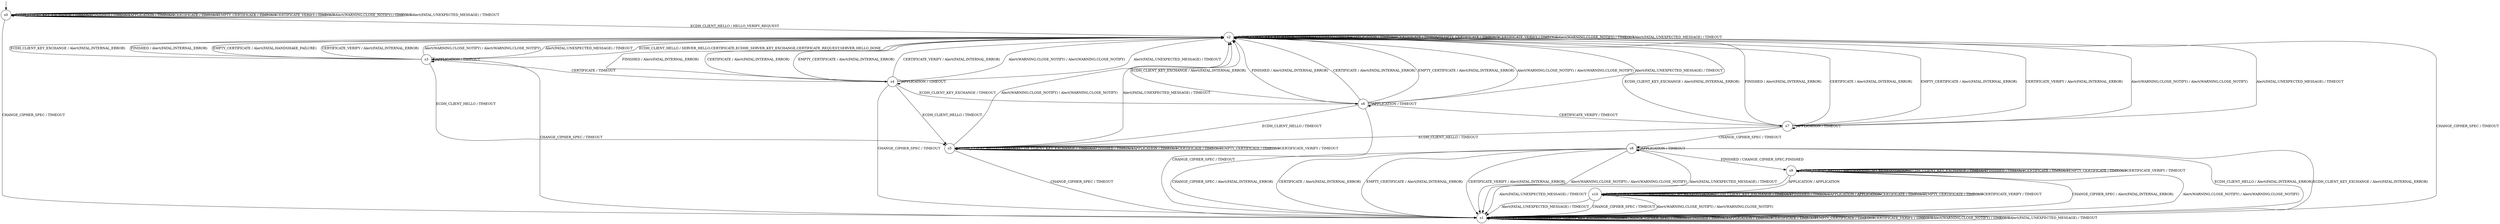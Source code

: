 digraph g {

	s0 [shape="circle" label="s0"];
	s1 [shape="circle" label="s1"];
	s2 [shape="circle" label="s2"];
	s3 [shape="circle" label="s3"];
	s4 [shape="circle" label="s4"];
	s5 [shape="circle" label="s5"];
	s6 [shape="circle" label="s6"];
	s7 [shape="circle" label="s7"];
	s8 [shape="circle" label="s8"];
	s9 [shape="circle" label="s9"];
	s10 [shape="circle" label="s10"];
	s0 -> s2 [label="ECDH_CLIENT_HELLO / HELLO_VERIFY_REQUEST"];
	s0 -> s0 [label="ECDH_CLIENT_KEY_EXCHANGE / TIMEOUT"];
	s0 -> s1 [label="CHANGE_CIPHER_SPEC / TIMEOUT"];
	s0 -> s0 [label="FINISHED / TIMEOUT"];
	s0 -> s0 [label="APPLICATION / TIMEOUT"];
	s0 -> s0 [label="CERTIFICATE / TIMEOUT"];
	s0 -> s0 [label="EMPTY_CERTIFICATE / TIMEOUT"];
	s0 -> s0 [label="CERTIFICATE_VERIFY / TIMEOUT"];
	s0 -> s0 [label="Alert(WARNING,CLOSE_NOTIFY) / TIMEOUT"];
	s0 -> s0 [label="Alert(FATAL,UNEXPECTED_MESSAGE) / TIMEOUT"];
	s1 -> s1 [label="ECDH_CLIENT_HELLO / TIMEOUT"];
	s1 -> s1 [label="ECDH_CLIENT_KEY_EXCHANGE / TIMEOUT"];
	s1 -> s1 [label="CHANGE_CIPHER_SPEC / TIMEOUT"];
	s1 -> s1 [label="FINISHED / TIMEOUT"];
	s1 -> s1 [label="APPLICATION / TIMEOUT"];
	s1 -> s1 [label="CERTIFICATE / TIMEOUT"];
	s1 -> s1 [label="EMPTY_CERTIFICATE / TIMEOUT"];
	s1 -> s1 [label="CERTIFICATE_VERIFY / TIMEOUT"];
	s1 -> s1 [label="Alert(WARNING,CLOSE_NOTIFY) / TIMEOUT"];
	s1 -> s1 [label="Alert(FATAL,UNEXPECTED_MESSAGE) / TIMEOUT"];
	s2 -> s3 [label="ECDH_CLIENT_HELLO / SERVER_HELLO,CERTIFICATE,ECDHE_SERVER_KEY_EXCHANGE,CERTIFICATE_REQUEST,SERVER_HELLO_DONE"];
	s2 -> s2 [label="ECDH_CLIENT_KEY_EXCHANGE / TIMEOUT"];
	s2 -> s1 [label="CHANGE_CIPHER_SPEC / TIMEOUT"];
	s2 -> s2 [label="FINISHED / TIMEOUT"];
	s2 -> s2 [label="APPLICATION / TIMEOUT"];
	s2 -> s2 [label="CERTIFICATE / TIMEOUT"];
	s2 -> s2 [label="EMPTY_CERTIFICATE / TIMEOUT"];
	s2 -> s2 [label="CERTIFICATE_VERIFY / TIMEOUT"];
	s2 -> s2 [label="Alert(WARNING,CLOSE_NOTIFY) / TIMEOUT"];
	s2 -> s2 [label="Alert(FATAL,UNEXPECTED_MESSAGE) / TIMEOUT"];
	s3 -> s5 [label="ECDH_CLIENT_HELLO / TIMEOUT"];
	s3 -> s2 [label="ECDH_CLIENT_KEY_EXCHANGE / Alert(FATAL,INTERNAL_ERROR)"];
	s3 -> s1 [label="CHANGE_CIPHER_SPEC / TIMEOUT"];
	s3 -> s2 [label="FINISHED / Alert(FATAL,INTERNAL_ERROR)"];
	s3 -> s3 [label="APPLICATION / TIMEOUT"];
	s3 -> s4 [label="CERTIFICATE / TIMEOUT"];
	s3 -> s2 [label="EMPTY_CERTIFICATE / Alert(FATAL,HANDSHAKE_FAILURE)"];
	s3 -> s2 [label="CERTIFICATE_VERIFY / Alert(FATAL,INTERNAL_ERROR)"];
	s3 -> s2 [label="Alert(WARNING,CLOSE_NOTIFY) / Alert(WARNING,CLOSE_NOTIFY)"];
	s3 -> s2 [label="Alert(FATAL,UNEXPECTED_MESSAGE) / TIMEOUT"];
	s4 -> s5 [label="ECDH_CLIENT_HELLO / TIMEOUT"];
	s4 -> s6 [label="ECDH_CLIENT_KEY_EXCHANGE / TIMEOUT"];
	s4 -> s1 [label="CHANGE_CIPHER_SPEC / TIMEOUT"];
	s4 -> s2 [label="FINISHED / Alert(FATAL,INTERNAL_ERROR)"];
	s4 -> s4 [label="APPLICATION / TIMEOUT"];
	s4 -> s2 [label="CERTIFICATE / Alert(FATAL,INTERNAL_ERROR)"];
	s4 -> s2 [label="EMPTY_CERTIFICATE / Alert(FATAL,INTERNAL_ERROR)"];
	s4 -> s2 [label="CERTIFICATE_VERIFY / Alert(FATAL,INTERNAL_ERROR)"];
	s4 -> s2 [label="Alert(WARNING,CLOSE_NOTIFY) / Alert(WARNING,CLOSE_NOTIFY)"];
	s4 -> s2 [label="Alert(FATAL,UNEXPECTED_MESSAGE) / TIMEOUT"];
	s5 -> s5 [label="ECDH_CLIENT_HELLO / TIMEOUT"];
	s5 -> s5 [label="ECDH_CLIENT_KEY_EXCHANGE / TIMEOUT"];
	s5 -> s1 [label="CHANGE_CIPHER_SPEC / TIMEOUT"];
	s5 -> s5 [label="FINISHED / TIMEOUT"];
	s5 -> s5 [label="APPLICATION / TIMEOUT"];
	s5 -> s5 [label="CERTIFICATE / TIMEOUT"];
	s5 -> s5 [label="EMPTY_CERTIFICATE / TIMEOUT"];
	s5 -> s5 [label="CERTIFICATE_VERIFY / TIMEOUT"];
	s5 -> s2 [label="Alert(WARNING,CLOSE_NOTIFY) / Alert(WARNING,CLOSE_NOTIFY)"];
	s5 -> s2 [label="Alert(FATAL,UNEXPECTED_MESSAGE) / TIMEOUT"];
	s6 -> s5 [label="ECDH_CLIENT_HELLO / TIMEOUT"];
	s6 -> s2 [label="ECDH_CLIENT_KEY_EXCHANGE / Alert(FATAL,INTERNAL_ERROR)"];
	s6 -> s1 [label="CHANGE_CIPHER_SPEC / TIMEOUT"];
	s6 -> s2 [label="FINISHED / Alert(FATAL,INTERNAL_ERROR)"];
	s6 -> s6 [label="APPLICATION / TIMEOUT"];
	s6 -> s2 [label="CERTIFICATE / Alert(FATAL,INTERNAL_ERROR)"];
	s6 -> s2 [label="EMPTY_CERTIFICATE / Alert(FATAL,INTERNAL_ERROR)"];
	s6 -> s7 [label="CERTIFICATE_VERIFY / TIMEOUT"];
	s6 -> s2 [label="Alert(WARNING,CLOSE_NOTIFY) / Alert(WARNING,CLOSE_NOTIFY)"];
	s6 -> s2 [label="Alert(FATAL,UNEXPECTED_MESSAGE) / TIMEOUT"];
	s7 -> s5 [label="ECDH_CLIENT_HELLO / TIMEOUT"];
	s7 -> s2 [label="ECDH_CLIENT_KEY_EXCHANGE / Alert(FATAL,INTERNAL_ERROR)"];
	s7 -> s8 [label="CHANGE_CIPHER_SPEC / TIMEOUT"];
	s7 -> s2 [label="FINISHED / Alert(FATAL,INTERNAL_ERROR)"];
	s7 -> s7 [label="APPLICATION / TIMEOUT"];
	s7 -> s2 [label="CERTIFICATE / Alert(FATAL,INTERNAL_ERROR)"];
	s7 -> s2 [label="EMPTY_CERTIFICATE / Alert(FATAL,INTERNAL_ERROR)"];
	s7 -> s2 [label="CERTIFICATE_VERIFY / Alert(FATAL,INTERNAL_ERROR)"];
	s7 -> s2 [label="Alert(WARNING,CLOSE_NOTIFY) / Alert(WARNING,CLOSE_NOTIFY)"];
	s7 -> s2 [label="Alert(FATAL,UNEXPECTED_MESSAGE) / TIMEOUT"];
	s8 -> s1 [label="ECDH_CLIENT_HELLO / Alert(FATAL,INTERNAL_ERROR)"];
	s8 -> s1 [label="ECDH_CLIENT_KEY_EXCHANGE / Alert(FATAL,INTERNAL_ERROR)"];
	s8 -> s1 [label="CHANGE_CIPHER_SPEC / Alert(FATAL,INTERNAL_ERROR)"];
	s8 -> s9 [label="FINISHED / CHANGE_CIPHER_SPEC,FINISHED"];
	s8 -> s8 [label="APPLICATION / TIMEOUT"];
	s8 -> s1 [label="CERTIFICATE / Alert(FATAL,INTERNAL_ERROR)"];
	s8 -> s1 [label="EMPTY_CERTIFICATE / Alert(FATAL,INTERNAL_ERROR)"];
	s8 -> s1 [label="CERTIFICATE_VERIFY / Alert(FATAL,INTERNAL_ERROR)"];
	s8 -> s1 [label="Alert(WARNING,CLOSE_NOTIFY) / Alert(WARNING,CLOSE_NOTIFY)"];
	s8 -> s1 [label="Alert(FATAL,UNEXPECTED_MESSAGE) / TIMEOUT"];
	s9 -> s9 [label="ECDH_CLIENT_HELLO / Alert(WARNING,NO_RENEGOTIATION)"];
	s9 -> s9 [label="ECDH_CLIENT_KEY_EXCHANGE / TIMEOUT"];
	s9 -> s1 [label="CHANGE_CIPHER_SPEC / Alert(FATAL,INTERNAL_ERROR)"];
	s9 -> s9 [label="FINISHED / TIMEOUT"];
	s9 -> s10 [label="APPLICATION / APPLICATION"];
	s9 -> s9 [label="CERTIFICATE / TIMEOUT"];
	s9 -> s9 [label="EMPTY_CERTIFICATE / TIMEOUT"];
	s9 -> s9 [label="CERTIFICATE_VERIFY / TIMEOUT"];
	s9 -> s1 [label="Alert(WARNING,CLOSE_NOTIFY) / Alert(WARNING,CLOSE_NOTIFY)"];
	s9 -> s1 [label="Alert(FATAL,UNEXPECTED_MESSAGE) / TIMEOUT"];
	s10 -> s10 [label="ECDH_CLIENT_HELLO / Alert(WARNING,NO_RENEGOTIATION)"];
	s10 -> s10 [label="ECDH_CLIENT_KEY_EXCHANGE / TIMEOUT"];
	s10 -> s1 [label="CHANGE_CIPHER_SPEC / TIMEOUT"];
	s10 -> s10 [label="FINISHED / TIMEOUT"];
	s10 -> s10 [label="APPLICATION / APPLICATION"];
	s10 -> s10 [label="CERTIFICATE / TIMEOUT"];
	s10 -> s10 [label="EMPTY_CERTIFICATE / TIMEOUT"];
	s10 -> s10 [label="CERTIFICATE_VERIFY / TIMEOUT"];
	s10 -> s1 [label="Alert(WARNING,CLOSE_NOTIFY) / Alert(WARNING,CLOSE_NOTIFY)"];
	s10 -> s1 [label="Alert(FATAL,UNEXPECTED_MESSAGE) / TIMEOUT"];

__start0 [label="" shape="none" width="0" height="0"];
__start0 -> s0;

}
